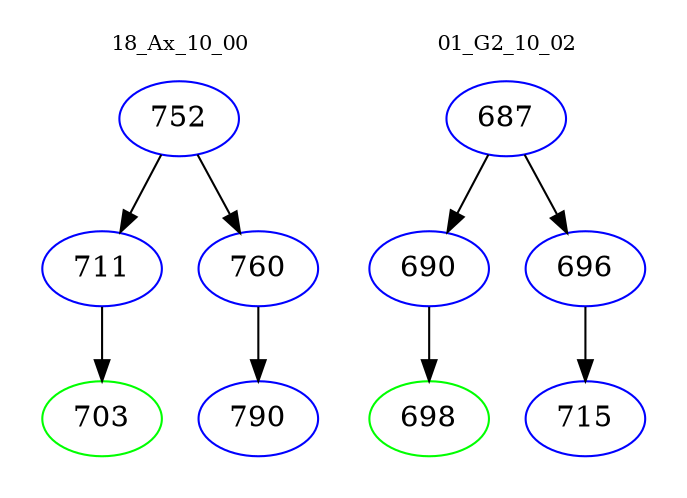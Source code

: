 digraph{
subgraph cluster_0 {
color = white
label = "18_Ax_10_00";
fontsize=10;
T0_752 [label="752", color="blue"]
T0_752 -> T0_711 [color="black"]
T0_711 [label="711", color="blue"]
T0_711 -> T0_703 [color="black"]
T0_703 [label="703", color="green"]
T0_752 -> T0_760 [color="black"]
T0_760 [label="760", color="blue"]
T0_760 -> T0_790 [color="black"]
T0_790 [label="790", color="blue"]
}
subgraph cluster_1 {
color = white
label = "01_G2_10_02";
fontsize=10;
T1_687 [label="687", color="blue"]
T1_687 -> T1_690 [color="black"]
T1_690 [label="690", color="blue"]
T1_690 -> T1_698 [color="black"]
T1_698 [label="698", color="green"]
T1_687 -> T1_696 [color="black"]
T1_696 [label="696", color="blue"]
T1_696 -> T1_715 [color="black"]
T1_715 [label="715", color="blue"]
}
}
